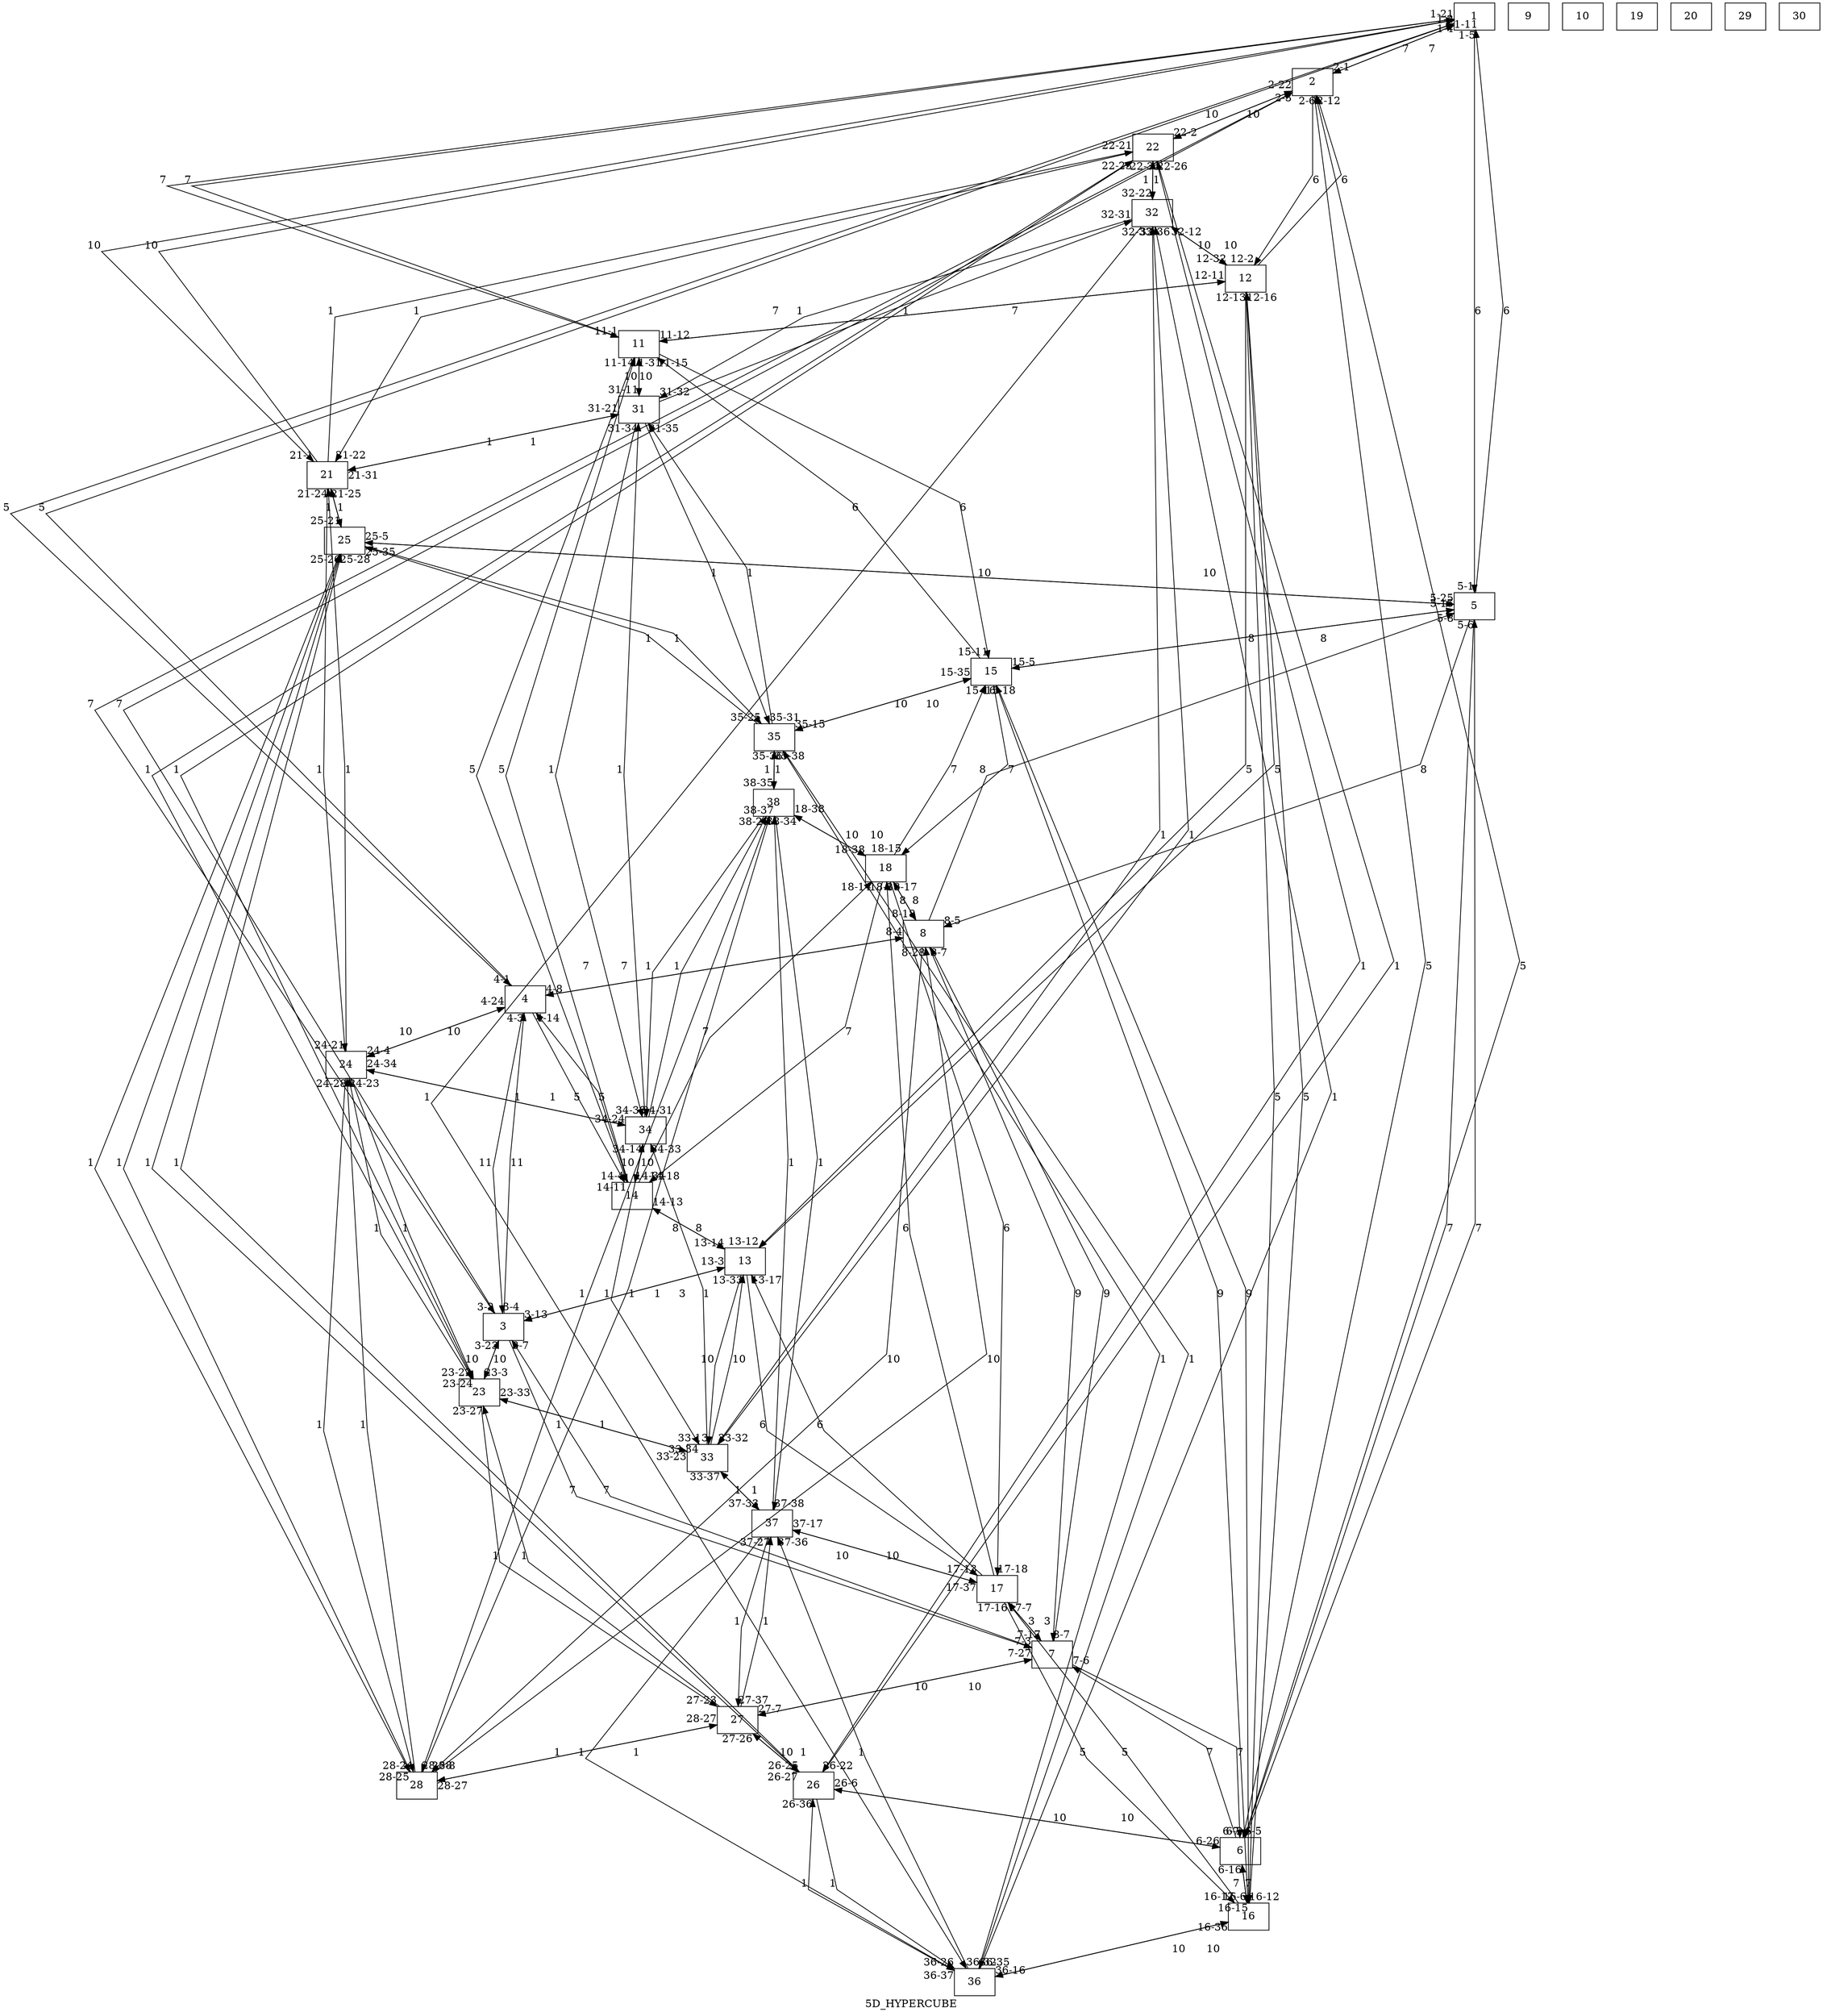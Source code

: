 digraph Test {

	/*compound=true*/
	node [shape=box];
	edge [len=2];
	/*Instantiation of nodes, required to successfully calling .get_node_list() (pydot) */
	1[group=V]; 2[group=A]; 3[group=A]; 4[group=A]; 5[group=V]; 6[group=A]; 7[group=A]; 8[group=A]; 9[group=A]; 10[group=A]; 12[group=A];
	13[group=A]; 14[group=A]; 15[group=A]; 16[group=A]; 17[group=A]; 18[group=A]; 19[group=A]; 20[group=A]; 21[group=A]; 22[group=A]; 23[group=A];
	24[group=A]; 25[group=A]; 26[group=A]; 27[group=A]; 28[group=A]; 29[group=A]; 30[group=A]; 31[group=A]; 32[group=A]; 33[group=A]; 34[group=A];
	35[group=A]; 36[group=A]; 37[group=A];  38[group=A];
	overlap = scale;
	splines = false;
	label = "5D_HYPERCUBE";
	//orientation = portrait;
	// alias resolution atribute 1 = yes, 0=no

	//CUBE 1
	1 -> 2	[label=7,headlabel="2-1",alias = 1,throughput=16,latency=4,delay=3,bandwidth = 10];
	1 -> 4	[label=5,headlabel="4-1",alias = 1,throughput=16,latency=4,delay=3,bandwidth = 10];
	1 -> 5	[label=6,headlabel="5-1",alias = 1,throughput=12,latency=3,delay=2,bandwidth = 20];
	1 -> 11	[label=7,headlabel="11-1",alias = 1,throughput=12,latency=3,delay=2,bandwidth = 20];
	2 -> 1	[label=7,headlabel="1-2",alias = 1,throughput=10,latency=2,delay=4,bandwidth = 20];
	2 -> 3	[label=7,headlabel="3-2",alias = 1,throughput=10,latency=2,delay=4,bandwidth = 20];
	2 -> 6	[label=5,headlabel="6-2",alias = 1,throughput=9,latency=5,delay=1,bandwidth = 20];
	2 -> 12	[label=6,headlabel="12-2",alias = 1,throughput=9,latency=5,delay=1,bandwidth = 20];
	3 -> 2	[label=7,headlabel="2-3",alias = 1,throughput=11,latency=6,delay=2,bandwidth = 20];
	3 -> 4	[label=11,headlabel="4-3",alias = 1,throughput=11,latency=6,delay=2,bandwidth = 20];
	3 -> 7	[label=7,headlabel="7-3",alias = 1,throughput=14,latency=8,delay=3,bandwidth = 20];
	3 -> 13	[label=1,headlabel="13-3",alias = 1,throughput=14,latency=8,delay=3,bandwidth = 20];
	4 -> 1	[label=5,headlabel="1-4",alias = 1,throughput=16,latency=9,delay=2,bandwidth = 20];
	4 -> 3	[label=11,headlabel="3-4",alias = 1,throughput=16,latency=9,delay=2,bandwidth = 20];
	4 -> 8	[label=7,headlabel="8-4",alias = 1,throughput=17,latency=3,delay=1,bandwidth = 20];
	4 -> 14	[label=5,headlabel="14-4",alias = 1,throughput=17,latency=3,delay=1,bandwidth = 20];
	5 -> 1	[label=6,headlabel="1-5",alias = 1,throughput=20,latency=10,delay=5,bandwidth = 10];
	5 -> 6	[label=7,headlabel="6-5",alias = 1,throughput=20,latency=10,delay=5,bandwidth = 10];
	5 -> 8	[label=8,headlabel="8-5",alias = 1,throughput=30,latency=3,delay=4,bandwidth = 20];
	5 -> 15	[label=8,headlabel="15-5",alias = 1,throughput=30,latency=3,delay=4,bandwidth = 20];
	6 -> 2	[label=5,headlabel="2-6",alias = 1,throughput=15,latency=1,delay=2,bandwidth = 20];
	6 -> 5	[label=7,headlabel="5-6",alias = 1,throughput=15,latency=1,delay=2,bandwidth = 20];
	6 -> 7	[label=7,headlabel="7-6",alias = 1,throughput=15,latency=2,delay=3,bandwidth = 20];
	6 -> 16	[label=7,headlabel="16-6",alias = 1,throughput=15,latency=2,delay=3,bandwidth = 20];
	7 -> 3	[label=7,headlabel="3-7",alias = 1,throughput=15,latency=2,delay=3,bandwidth = 20];
	7 -> 6	[label=7,headlabel="6-7",alias = 1,throughput=15,latency=2,delay=3,bandwidth = 20];
	7 -> 8	[label=9,headlabel="8-7",alias = 1,throughput=15,latency=2,delay=3,bandwidth = 20];
	7 -> 17	[label=3,headlabel="17-7",alias = 1,throughput=15,latency=2,delay=3,bandwidth = 20];
	8 -> 4	[label=7,headlabel="4-8",alias = 1,throughput=15,latency=2,delay=3,bandwidth = 20];
	8 -> 5	[label=8,headlabel="5-8",alias = 1,throughput=15,latency=2,delay=3,bandwidth = 20];
	8 -> 7	[label=9,headlabel="8-7",alias = 1,throughput=15,latency=2,delay=3,bandwidth = 20];
	8 -> 18	[label=8,headlabel="18-8",alias = 1,throughput=15,latency=2,delay=3,bandwidth = 20];
	
	//CUBE 2
	11 -> 1	[label=7,headlabel="1-11",alias = 1,throughput=16,latency=4,delay=3,bandwidth = 10];
	11 -> 12	[label=7,headlabel="12-11",alias = 1,throughput=16,latency=4,delay=3,bandwidth = 10];
	11 -> 14	[label=5,headlabel="14-11",alias = 1,throughput=16,latency=4,delay=3,bandwidth = 10];
	11 -> 15	[label=6,headlabel="15-11",alias = 1,throughput=16,latency=4,delay=3,bandwidth = 10];
	12 -> 2	[label=6,headlabel="2-12",alias = 1,throughput=16,latency=4,delay=3,bandwidth = 10];
	12 -> 11	[label=7,headlabel="11-12",alias = 1,throughput=16,latency=4,delay=3,bandwidth = 10];
	12 -> 13	[label=5,headlabel="13-12",alias = 1,throughput=16,latency=4,delay=3,bandwidth = 10];
	12 -> 16	[label=5,headlabel="16-12",alias = 1,throughput=16,latency=4,delay=3,bandwidth = 10];
	13 -> 3	[label=3,headlabel="3-13",alias = 1,throughput=16,latency=4,delay=3,bandwidth = 10];
	13 -> 12	[label=5,headlabel="12-13",alias = 1,throughput=16,latency=4,delay=3,bandwidth = 10];
	13 -> 14	[label=8,headlabel="14-13",alias = 1,throughput=16,latency=4,delay=3,bandwidth = 10];
	13 -> 17	[label=6,headlabel="17-13",alias = 1,throughput=16,latency=4,delay=3,bandwidth = 10];
	14 -> 4	[label=5,headlabel="4-14",alias = 1,throughput=16,latency=4,delay=3,bandwidth = 10];
	14 -> 11	[label=5,headlabel="11-14",alias = 1,throughput=16,latency=4,delay=3,bandwidth = 10];
	14 -> 13	[label=8,headlabel="13-14",alias = 1,throughput=16,latency=4,delay=3,bandwidth = 10];
	14 -> 18	[label=7,headlabel="18-14",alias = 1,throughput=16,latency=4,delay=3,bandwidth = 10];
	15 -> 5	[label=8,headlabel="5-15",alias = 1,throughput=16,latency=4,delay=3,bandwidth = 10];
	15 -> 11	[label=6,headlabel="11-15",alias = 1,throughput=16,latency=4,delay=3,bandwidth = 10];
	15 -> 16	[label=9,headlabel="16-15",alias = 1,throughput=16,latency=4,delay=3,bandwidth = 10];
	15 -> 18	[label=7,headlabel="18-15",alias = 1,throughput=16,latency=4,delay=3,bandwidth = 10];
	16 -> 6	[label=7,headlabel="6-16",alias = 1,throughput=16,latency=4,delay=3,bandwidth = 10];
	16 -> 12	[label=5,headlabel="12-16",alias = 1,throughput=16,latency=4,delay=3,bandwidth = 10];
	16 -> 15	[label=9,headlabel="15-16",alias = 1,throughput=16,latency=4,delay=3,bandwidth = 10];
	16 -> 17	[label=5,headlabel="17-16",alias = 1,throughput=16,latency=4,delay=3,bandwidth = 10];
	17 -> 7	[label=3,headlabel="7-17",alias = 1,throughput=16,latency=4,delay=3,bandwidth = 10];
	17 -> 13	[label=6,headlabel="13-17",alias = 1,throughput=16,latency=4,delay=3,bandwidth = 10];
	17 -> 16	[label=5,headlabel="16-17",alias = 1,throughput=16,latency=4,delay=3,bandwidth = 10];
	17 -> 18	[label=6,headlabel="18-17",alias = 1,throughput=16,latency=4,delay=3,bandwidth = 10];
	18 -> 8	[label=8,headlabel="8-18",alias = 1,throughput=16,latency=4,delay=3,bandwidth = 10];
	18 -> 14	[label=7,headlabel="14-18",alias = 1,throughput=16,latency=4,delay=3,bandwidth = 10];
	18 -> 15	[label=7,headlabel="15-18",alias = 1,throughput=16,latency=4,delay=3,bandwidth = 10];
	18 -> 17	[label=6,headlabel="17-18",alias = 1,throughput=16,latency=4,delay=3,bandwidth = 10];
	
	
	//CUBE 3 
	21 -> 22	[label=1,headlabel="22-21",alias = 1,throughput=16,latency=4,delay=3,bandwidth = 10];
	21 -> 24	[label=1,headlabel="24-21",alias = 1,throughput=16,latency=4,delay=3,bandwidth = 10];
	21 -> 25	[label=1,headlabel="25-21",alias = 1,throughput=12,latency=3,delay=2,bandwidth = 20];
	21 -> 31	[label=1,headlabel="31-21",alias = 1,throughput=12,latency=3,delay=2,bandwidth = 20];
	22 -> 21	[label=1,headlabel="21-22",alias = 1,throughput=10,latency=2,delay=4,bandwidth = 20];
	22 -> 23	[label=1,headlabel="23-22",alias = 1,throughput=10,latency=2,delay=4,bandwidth = 20];
	22 -> 26	[label=1,headlabel="26-22",alias = 1,throughput=9,latency=5,delay=1,bandwidth = 20];
	22 -> 32	[label=1,headlabel="32-22",alias = 1,throughput=9,latency=5,delay=1,bandwidth = 20];
	23 -> 22	[label=1,headlabel="22-23",alias = 1,throughput=11,latency=6,delay=2,bandwidth = 20];
	23 -> 24	[label=1,headlabel="24-23",alias = 1,throughput=11,latency=6,delay=2,bandwidth = 20];
	23 -> 27	[label=1,headlabel="27-23",alias = 1,throughput=14,latency=8,delay=3,bandwidth = 20];
	23 -> 33	[label=1,headlabel="33-23",alias = 1,throughput=14,latency=8,delay=3,bandwidth = 20];
	24 -> 21	[label=1,headlabel="21-24",alias = 1,throughput=16,latency=9,delay=2,bandwidth = 20];
	24 -> 23	[label=1,headlabel="23-24",alias = 1,throughput=16,latency=9,delay=2,bandwidth = 20];
	24 -> 28	[label=1,headlabel="28-24",alias = 1,throughput=17,latency=3,delay=1,bandwidth = 20];
	24 -> 34	[label=1,headlabel="34-24",alias = 1,throughput=17,latency=3,delay=1,bandwidth = 20];
	25 -> 21	[label=1,headlabel="21-25",alias = 1,throughput=20,latency=10,delay=5,bandwidth = 10];
	25 -> 26	[label=1,headlabel="26-25",alias = 1,throughput=20,latency=10,delay=5,bandwidth = 10];
	25 -> 28	[label=1,headlabel="28-25",alias = 1,throughput=30,latency=3,delay=4,bandwidth = 20];
	25 -> 35	[label=1,headlabel="35-25",alias = 1,throughput=30,latency=3,delay=4,bandwidth = 20];
	26 -> 22	[label=1,headlabel="22-26",alias = 1,throughput=15,latency=1,delay=2,bandwidth = 20];
	26 -> 25	[label=1,headlabel="25-26",alias = 1,throughput=15,latency=1,delay=2,bandwidth = 20];
	26 -> 27	[label=10,headlabel="27-26",alias = 1,throughput=15,latency=2,delay=3,bandwidth = 20];
	26 -> 36	[label=1,headlabel="36-26",alias = 1,throughput=15,latency=2,delay=3,bandwidth = 20];
	27 -> 23	[label=1,headlabel="23-27",alias = 1,throughput=15,latency=2,delay=3,bandwidth = 20];
	27 -> 26	[label=1,headlabel="26-27",alias = 1,throughput=15,latency=2,delay=3,bandwidth = 20];
	27 -> 28	[label=1,headlabel="28-27",alias = 1,throughput=15,latency=2,delay=3,bandwidth = 20];
	27 -> 37	[label=1,headlabel="37-27",alias = 1,throughput=15,latency=2,delay=3,bandwidth = 20];
	28 -> 24	[label=1,headlabel="24-28",alias = 1,throughput=15,latency=2,delay=3,bandwidth = 20];
	28 -> 25	[label=1,headlabel="25-28",alias = 1,throughput=15,latency=2,delay=3,bandwidth = 20];
	28 -> 27	[label=1,headlabel="28-27",alias = 1,throughput=15,latency=2,delay=3,bandwidth = 20];
	28 -> 38	[label=1,headlabel="38-28",alias = 1,throughput=15,latency=2,delay=3,bandwidth = 20];
	
	//CUBE 4
	31 -> 21	[label=1,headlabel="21-31",alias = 1,throughput=16,latency=4,delay=3,bandwidth = 10];
	31 -> 32	[label=1,headlabel="32-31",alias = 1,throughput=16,latency=4,delay=3,bandwidth = 10];
	31 -> 34	[label=1,headlabel="34-31",alias = 1,throughput=16,latency=4,delay=3,bandwidth = 10];
	31 -> 35	[label=1,headlabel="35-31",alias = 1,throughput=16,latency=4,delay=3,bandwidth = 10];
	32 -> 22	[label=1,headlabel="22-32",alias = 1,throughput=16,latency=4,delay=3,bandwidth = 10];
	32 -> 31	[label=1,headlabel="31-32",alias = 1,throughput=16,latency=4,delay=3,bandwidth = 10];
	32 -> 33	[label=1,headlabel="33-32",alias = 1,throughput=16,latency=4,delay=3,bandwidth = 10];
	32 -> 36	[label=1,headlabel="36-32",alias = 1,throughput=16,latency=4,delay=3,bandwidth = 10];
	33 -> 23	[label=1,headlabel="23-33",alias = 1,throughput=16,latency=4,delay=3,bandwidth = 10];
	33 -> 32	[label=1,headlabel="32-33",alias = 1,throughput=16,latency=4,delay=3,bandwidth = 10];
	33 -> 34	[label=1,headlabel="34-33",alias = 1,throughput=16,latency=4,delay=3,bandwidth = 10];
	33 -> 37	[label=1,headlabel="37-33",alias = 1,throughput=16,latency=4,delay=3,bandwidth = 10];
	34 -> 24	[label=1,headlabel="24-34",alias = 1,throughput=16,latency=4,delay=3,bandwidth = 10];
	34 -> 31	[label=1,headlabel="31-34",alias = 1,throughput=16,latency=4,delay=3,bandwidth = 10];
	34 -> 33	[label=1,headlabel="33-34",alias = 1,throughput=16,latency=4,delay=3,bandwidth = 10];
	34 -> 38	[label=1,headlabel="38-34",alias = 1,throughput=16,latency=4,delay=3,bandwidth = 10];
	35 -> 25	[label=1,headlabel="25-35",alias = 1,throughput=16,latency=4,delay=3,bandwidth = 10];
	35 -> 31	[label=1,headlabel="31-35",alias = 1,throughput=16,latency=4,delay=3,bandwidth = 10];
	35 -> 36	[label=1,headlabel="36-35",alias = 1,throughput=16,latency=4,delay=3,bandwidth = 10];
	35 -> 38	[label=1,headlabel="38-35",alias = 1,throughput=16,latency=4,delay=3,bandwidth = 10];
	36 -> 26	[label=1,headlabel="26-36",alias = 1,throughput=16,latency=4,delay=3,bandwidth = 10];
	36 -> 32	[label=1,headlabel="32-36",alias = 1,throughput=16,latency=4,delay=3,bandwidth = 10];
	36 -> 35	[label=1,headlabel="35-36",alias = 1,throughput=16,latency=4,delay=3,bandwidth = 10];
	36 -> 37	[label=1,headlabel="37-36",alias = 1,throughput=16,latency=4,delay=3,bandwidth = 10];
	37 -> 27	[label=1,headlabel="27-37",alias = 1,throughput=16,latency=4,delay=3,bandwidth = 10];
	37 -> 33	[label=1,headlabel="33-37",alias = 1,throughput=16,latency=4,delay=3,bandwidth = 10];
	37 -> 36	[label=1,headlabel="36-37",alias = 1,throughput=16,latency=4,delay=3,bandwidth = 10];
	37 -> 38	[label=1,headlabel="38-37",alias = 1,throughput=16,latency=4,delay=3,bandwidth = 10];
	38 -> 28	[label=1,headlabel="28-38",alias = 1,throughput=16,latency=4,delay=3,bandwidth = 10];
	38 -> 34	[label=1,headlabel="34-38",alias = 1,throughput=16,latency=4,delay=3,bandwidth = 10];
	38 -> 35	[label=1,headlabel="35-38",alias = 1,throughput=16,latency=4,delay=3,bandwidth = 10];
	38 -> 37	[label=1,headlabel="37-38",alias = 1,throughput=16,latency=4,delay=3,bandwidth = 10];
	
	
	//CUBE CONNECTORS 1&2 - 3&4
	
	1 -> 21	[label=10,headlabel="21-1",alias = 1,throughput=16,latency=4,delay=3,bandwidth = 10];
	2 -> 22	[label=10,headlabel="22-2",alias = 1,throughput=16,latency=4,delay=3,bandwidth = 10];
	3 -> 23	[label=10,headlabel="23-3",alias = 1,throughput=16,latency=4,delay=3,bandwidth = 10];
	4 -> 24	[label=10,headlabel="24-4",alias = 1,throughput=16,latency=4,delay=3,bandwidth = 10];
	5 -> 25	[label=10,headlabel="25-5",alias = 1,throughput=16,latency=4,delay=3,bandwidth = 10];
	6 -> 26	[label=10,headlabel="26-6",alias = 1,throughput=16,latency=4,delay=3,bandwidth = 10];
	7 -> 27	[label=10,headlabel="27-7",alias = 1,throughput=16,latency=4,delay=3,bandwidth = 10];
	8 -> 28	[label=10,headlabel="28-8",alias = 1,throughput=16,latency=4,delay=3,bandwidth = 10];
	
	21 -> 1	[label=10,headlabel="1-21",alias = 1,throughput=16,latency=4,delay=3,bandwidth = 10];
	22 -> 2	[label=10,headlabel="2-22",alias = 1,throughput=16,latency=4,delay=3,bandwidth = 10];
	23 -> 3	[label=10,headlabel="3-23",alias = 1,throughput=16,latency=4,delay=3,bandwidth = 10];
	24 -> 4	[label=10,headlabel="4-24",alias = 1,throughput=16,latency=4,delay=3,bandwidth = 10];
	25 -> 5	[label=10,headlabel="5-25",alias = 1,throughput=16,latency=4,delay=3,bandwidth = 10];
	26 -> 6	[label=10,headlabel="6-26",alias = 1,throughput=16,latency=4,delay=3,bandwidth = 10];
	27 -> 7	[label=10,headlabel="7-27",alias = 1,throughput=16,latency=4,delay=3,bandwidth = 10];
	28 -> 8	[label=10,headlabel="8-28",alias = 1,throughput=16,latency=4,delay=3,bandwidth = 10];
	
	11 -> 31	[label=10,headlabel="31-11",alias = 1,throughput=16,latency=4,delay=3,bandwidth = 10];
	12 -> 32	[label=10,headlabel="32-12",alias = 1,throughput=16,latency=4,delay=3,bandwidth = 10];
	13 -> 33	[label=10,headlabel="33-13",alias = 1,throughput=16,latency=4,delay=3,bandwidth = 10];
	14 -> 34	[label=10,headlabel="34-14",alias = 1,throughput=16,latency=4,delay=3,bandwidth = 10];
	15 -> 35	[label=10,headlabel="35-15",alias = 1,throughput=16,latency=4,delay=3,bandwidth = 10];
	16 -> 36	[label=10,headlabel="36-16",alias = 1,throughput=16,latency=4,delay=3,bandwidth = 10];
	17 -> 37	[label=10,headlabel="37-17",alias = 1,throughput=16,latency=4,delay=3,bandwidth = 10];
	18 -> 38	[label=10,headlabel="18-38",alias = 1,throughput=16,latency=4,delay=3,bandwidth = 10];
	
	31 -> 11	[label=10,headlabel="11-31",alias = 1,throughput=16,latency=4,delay=3,bandwidth = 10];
	32 -> 12	[label=10,headlabel="12-32",alias = 1,throughput=16,latency=4,delay=3,bandwidth = 10];
	33 -> 13	[label=10,headlabel="13-33",alias = 1,throughput=16,latency=4,delay=3,bandwidth = 10];
	34 -> 14	[label=10,headlabel="14-34",alias = 1,throughput=16,latency=4,delay=3,bandwidth = 10];
	35 -> 15	[label=10,headlabel="15-35",alias = 1,throughput=16,latency=4,delay=3,bandwidth = 10];
	36 -> 16	[label=10,headlabel="16-36",alias = 1,throughput=16,latency=4,delay=3,bandwidth = 10];
	37 -> 17	[label=10,headlabel="17-37",alias = 1,throughput=16,latency=4,delay=3,bandwidth = 10];
	38 -> 18	[label=10,headlabel="18-38",alias = 1,throughput=16,latency=4,delay=3,bandwidth = 10];
}
